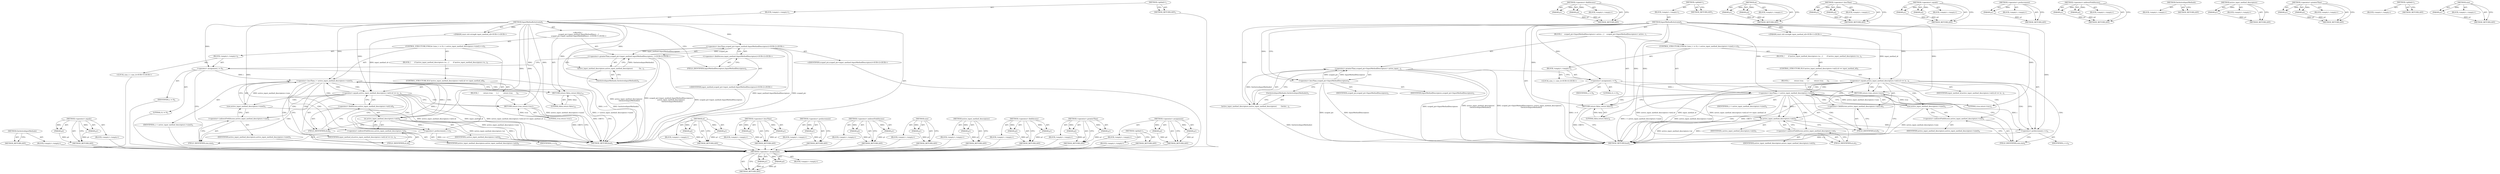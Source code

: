 digraph "&lt;operator&gt;.assignment" {
vulnerable_87 [label=<(METHOD,&lt;operator&gt;.assignment)>];
vulnerable_88 [label=<(PARAM,p1)>];
vulnerable_89 [label=<(PARAM,p2)>];
vulnerable_90 [label=<(BLOCK,&lt;empty&gt;,&lt;empty&gt;)>];
vulnerable_91 [label=<(METHOD_RETURN,ANY)>];
vulnerable_110 [label=<(METHOD,&lt;operator&gt;.fieldAccess)>];
vulnerable_111 [label=<(PARAM,p1)>];
vulnerable_112 [label=<(PARAM,p2)>];
vulnerable_113 [label=<(BLOCK,&lt;empty&gt;,&lt;empty&gt;)>];
vulnerable_114 [label=<(METHOD_RETURN,ANY)>];
vulnerable_6 [label=<(METHOD,&lt;global&gt;)<SUB>1</SUB>>];
vulnerable_7 [label=<(BLOCK,&lt;empty&gt;,&lt;empty&gt;)<SUB>1</SUB>>];
vulnerable_8 [label=<(METHOD,InputMethodIsActivated)<SUB>1</SUB>>];
vulnerable_9 [label="<(PARAM,const std::string&amp; input_method_id)<SUB>1</SUB>>"];
vulnerable_10 [label=<(BLOCK,{
    scoped_ptr&lt;InputMethodDescriptors&gt; active...,{
    scoped_ptr&lt;InputMethodDescriptors&gt; active...)<SUB>1</SUB>>];
vulnerable_11 [label=<(&lt;operator&gt;.greaterThan,scoped_ptr&lt;InputMethodDescriptors&gt; active_input...)<SUB>2</SUB>>];
vulnerable_12 [label=<(&lt;operator&gt;.lessThan,scoped_ptr&lt;InputMethodDescriptors)<SUB>2</SUB>>];
vulnerable_13 [label=<(IDENTIFIER,scoped_ptr,scoped_ptr&lt;InputMethodDescriptors)<SUB>2</SUB>>];
vulnerable_14 [label=<(IDENTIFIER,InputMethodDescriptors,scoped_ptr&lt;InputMethodDescriptors)<SUB>2</SUB>>];
vulnerable_15 [label=<(active_input_method_descriptors,active_input_method_descriptors(
        GetAct...)<SUB>2</SUB>>];
vulnerable_16 [label=<(GetActiveInputMethods,GetActiveInputMethods())<SUB>3</SUB>>];
vulnerable_17 [label=<(CONTROL_STRUCTURE,FOR,for (size_t i = 0;i &lt; active_input_method_descriptors-&gt;size();++i))<SUB>4</SUB>>];
vulnerable_18 [label=<(BLOCK,&lt;empty&gt;,&lt;empty&gt;)<SUB>4</SUB>>];
vulnerable_19 [label="<(LOCAL,size_t i: size_t)<SUB>4</SUB>>"];
vulnerable_20 [label=<(&lt;operator&gt;.assignment,i = 0)<SUB>4</SUB>>];
vulnerable_21 [label=<(IDENTIFIER,i,i = 0)<SUB>4</SUB>>];
vulnerable_22 [label=<(LITERAL,0,i = 0)<SUB>4</SUB>>];
vulnerable_23 [label=<(&lt;operator&gt;.lessThan,i &lt; active_input_method_descriptors-&gt;size())<SUB>4</SUB>>];
vulnerable_24 [label=<(IDENTIFIER,i,i &lt; active_input_method_descriptors-&gt;size())<SUB>4</SUB>>];
vulnerable_25 [label=<(size,active_input_method_descriptors-&gt;size())<SUB>4</SUB>>];
vulnerable_26 [label=<(&lt;operator&gt;.indirectFieldAccess,active_input_method_descriptors-&gt;size)<SUB>4</SUB>>];
vulnerable_27 [label=<(IDENTIFIER,active_input_method_descriptors,active_input_method_descriptors-&gt;size())<SUB>4</SUB>>];
vulnerable_28 [label=<(FIELD_IDENTIFIER,size,size)<SUB>4</SUB>>];
vulnerable_29 [label=<(&lt;operator&gt;.preIncrement,++i)<SUB>4</SUB>>];
vulnerable_30 [label=<(IDENTIFIER,i,++i)<SUB>4</SUB>>];
vulnerable_31 [label=<(BLOCK,{
       if (active_input_method_descriptors-&gt;a...,{
       if (active_input_method_descriptors-&gt;a...)<SUB>4</SUB>>];
vulnerable_32 [label=<(CONTROL_STRUCTURE,IF,if (active_input_method_descriptors-&gt;at(i).id == input_method_id))<SUB>5</SUB>>];
vulnerable_33 [label=<(&lt;operator&gt;.equals,active_input_method_descriptors-&gt;at(i).id == in...)<SUB>5</SUB>>];
vulnerable_34 [label=<(&lt;operator&gt;.fieldAccess,active_input_method_descriptors-&gt;at(i).id)<SUB>5</SUB>>];
vulnerable_35 [label=<(at,active_input_method_descriptors-&gt;at(i))<SUB>5</SUB>>];
vulnerable_36 [label=<(&lt;operator&gt;.indirectFieldAccess,active_input_method_descriptors-&gt;at)<SUB>5</SUB>>];
vulnerable_37 [label=<(IDENTIFIER,active_input_method_descriptors,active_input_method_descriptors-&gt;at(i))<SUB>5</SUB>>];
vulnerable_38 [label=<(FIELD_IDENTIFIER,at,at)<SUB>5</SUB>>];
vulnerable_39 [label=<(IDENTIFIER,i,active_input_method_descriptors-&gt;at(i))<SUB>5</SUB>>];
vulnerable_40 [label=<(FIELD_IDENTIFIER,id,id)<SUB>5</SUB>>];
vulnerable_41 [label=<(IDENTIFIER,input_method_id,active_input_method_descriptors-&gt;at(i).id == in...)<SUB>5</SUB>>];
vulnerable_42 [label=<(BLOCK,{
         return true;
      },{
         return true;
      })<SUB>5</SUB>>];
vulnerable_43 [label=<(RETURN,return true;,return true;)<SUB>6</SUB>>];
vulnerable_44 [label=<(LITERAL,true,return true;)<SUB>6</SUB>>];
vulnerable_45 [label=<(RETURN,return false;,return false;)<SUB>9</SUB>>];
vulnerable_46 [label=<(LITERAL,false,return false;)<SUB>9</SUB>>];
vulnerable_47 [label=<(METHOD_RETURN,bool)<SUB>1</SUB>>];
vulnerable_49 [label=<(METHOD_RETURN,ANY)<SUB>1</SUB>>];
vulnerable_115 [label=<(METHOD,at)>];
vulnerable_116 [label=<(PARAM,p1)>];
vulnerable_117 [label=<(PARAM,p2)>];
vulnerable_118 [label=<(BLOCK,&lt;empty&gt;,&lt;empty&gt;)>];
vulnerable_119 [label=<(METHOD_RETURN,ANY)>];
vulnerable_75 [label=<(METHOD,&lt;operator&gt;.lessThan)>];
vulnerable_76 [label=<(PARAM,p1)>];
vulnerable_77 [label=<(PARAM,p2)>];
vulnerable_78 [label=<(BLOCK,&lt;empty&gt;,&lt;empty&gt;)>];
vulnerable_79 [label=<(METHOD_RETURN,ANY)>];
vulnerable_105 [label=<(METHOD,&lt;operator&gt;.equals)>];
vulnerable_106 [label=<(PARAM,p1)>];
vulnerable_107 [label=<(PARAM,p2)>];
vulnerable_108 [label=<(BLOCK,&lt;empty&gt;,&lt;empty&gt;)>];
vulnerable_109 [label=<(METHOD_RETURN,ANY)>];
vulnerable_101 [label=<(METHOD,&lt;operator&gt;.preIncrement)>];
vulnerable_102 [label=<(PARAM,p1)>];
vulnerable_103 [label=<(BLOCK,&lt;empty&gt;,&lt;empty&gt;)>];
vulnerable_104 [label=<(METHOD_RETURN,ANY)>];
vulnerable_96 [label=<(METHOD,&lt;operator&gt;.indirectFieldAccess)>];
vulnerable_97 [label=<(PARAM,p1)>];
vulnerable_98 [label=<(PARAM,p2)>];
vulnerable_99 [label=<(BLOCK,&lt;empty&gt;,&lt;empty&gt;)>];
vulnerable_100 [label=<(METHOD_RETURN,ANY)>];
vulnerable_84 [label=<(METHOD,GetActiveInputMethods)>];
vulnerable_85 [label=<(BLOCK,&lt;empty&gt;,&lt;empty&gt;)>];
vulnerable_86 [label=<(METHOD_RETURN,ANY)>];
vulnerable_80 [label=<(METHOD,active_input_method_descriptors)>];
vulnerable_81 [label=<(PARAM,p1)>];
vulnerable_82 [label=<(BLOCK,&lt;empty&gt;,&lt;empty&gt;)>];
vulnerable_83 [label=<(METHOD_RETURN,ANY)>];
vulnerable_70 [label=<(METHOD,&lt;operator&gt;.greaterThan)>];
vulnerable_71 [label=<(PARAM,p1)>];
vulnerable_72 [label=<(PARAM,p2)>];
vulnerable_73 [label=<(BLOCK,&lt;empty&gt;,&lt;empty&gt;)>];
vulnerable_74 [label=<(METHOD_RETURN,ANY)>];
vulnerable_64 [label=<(METHOD,&lt;global&gt;)<SUB>1</SUB>>];
vulnerable_65 [label=<(BLOCK,&lt;empty&gt;,&lt;empty&gt;)>];
vulnerable_66 [label=<(METHOD_RETURN,ANY)>];
vulnerable_92 [label=<(METHOD,size)>];
vulnerable_93 [label=<(PARAM,p1)>];
vulnerable_94 [label=<(BLOCK,&lt;empty&gt;,&lt;empty&gt;)>];
vulnerable_95 [label=<(METHOD_RETURN,ANY)>];
fixed_91 [label=<(METHOD,GetActiveInputMethods)>];
fixed_92 [label=<(BLOCK,&lt;empty&gt;,&lt;empty&gt;)>];
fixed_93 [label=<(METHOD_RETURN,ANY)>];
fixed_112 [label=<(METHOD,&lt;operator&gt;.equals)>];
fixed_113 [label=<(PARAM,p1)>];
fixed_114 [label=<(PARAM,p2)>];
fixed_115 [label=<(BLOCK,&lt;empty&gt;,&lt;empty&gt;)>];
fixed_116 [label=<(METHOD_RETURN,ANY)>];
fixed_6 [label=<(METHOD,&lt;global&gt;)<SUB>1</SUB>>];
fixed_7 [label=<(BLOCK,&lt;empty&gt;,&lt;empty&gt;)<SUB>1</SUB>>];
fixed_8 [label=<(METHOD,InputMethodIsActivated)<SUB>1</SUB>>];
fixed_9 [label="<(PARAM,const std::string&amp; input_method_id)<SUB>1</SUB>>"];
fixed_10 [label="<(BLOCK,{
    scoped_ptr&lt;input_method::InputMethodDescr...,{
    scoped_ptr&lt;input_method::InputMethodDescr...)<SUB>1</SUB>>"];
fixed_11 [label="<(&lt;operator&gt;.greaterThan,scoped_ptr&lt;input_method::InputMethodDescriptors...)<SUB>2</SUB>>"];
fixed_12 [label="<(&lt;operator&gt;.lessThan,scoped_ptr&lt;input_method::InputMethodDescriptors)<SUB>2</SUB>>"];
fixed_13 [label="<(IDENTIFIER,scoped_ptr,scoped_ptr&lt;input_method::InputMethodDescriptors)<SUB>2</SUB>>"];
fixed_14 [label="<(&lt;operator&gt;.fieldAccess,input_method::InputMethodDescriptors)<SUB>2</SUB>>"];
fixed_15 [label="<(IDENTIFIER,input_method,scoped_ptr&lt;input_method::InputMethodDescriptors)<SUB>2</SUB>>"];
fixed_16 [label=<(FIELD_IDENTIFIER,InputMethodDescriptors,InputMethodDescriptors)<SUB>2</SUB>>];
fixed_17 [label=<(active_input_method_descriptors,active_input_method_descriptors(
            Ge...)<SUB>3</SUB>>];
fixed_18 [label=<(GetActiveInputMethods,GetActiveInputMethods())<SUB>4</SUB>>];
fixed_19 [label=<(CONTROL_STRUCTURE,FOR,for (size_t i = 0;i &lt; active_input_method_descriptors-&gt;size();++i))<SUB>5</SUB>>];
fixed_20 [label=<(BLOCK,&lt;empty&gt;,&lt;empty&gt;)<SUB>5</SUB>>];
fixed_21 [label="<(LOCAL,size_t i: size_t)<SUB>5</SUB>>"];
fixed_22 [label=<(&lt;operator&gt;.assignment,i = 0)<SUB>5</SUB>>];
fixed_23 [label=<(IDENTIFIER,i,i = 0)<SUB>5</SUB>>];
fixed_24 [label=<(LITERAL,0,i = 0)<SUB>5</SUB>>];
fixed_25 [label=<(&lt;operator&gt;.lessThan,i &lt; active_input_method_descriptors-&gt;size())<SUB>5</SUB>>];
fixed_26 [label=<(IDENTIFIER,i,i &lt; active_input_method_descriptors-&gt;size())<SUB>5</SUB>>];
fixed_27 [label=<(size,active_input_method_descriptors-&gt;size())<SUB>5</SUB>>];
fixed_28 [label=<(&lt;operator&gt;.indirectFieldAccess,active_input_method_descriptors-&gt;size)<SUB>5</SUB>>];
fixed_29 [label=<(IDENTIFIER,active_input_method_descriptors,active_input_method_descriptors-&gt;size())<SUB>5</SUB>>];
fixed_30 [label=<(FIELD_IDENTIFIER,size,size)<SUB>5</SUB>>];
fixed_31 [label=<(&lt;operator&gt;.preIncrement,++i)<SUB>5</SUB>>];
fixed_32 [label=<(IDENTIFIER,i,++i)<SUB>5</SUB>>];
fixed_33 [label=<(BLOCK,{
       if (active_input_method_descriptors-&gt;a...,{
       if (active_input_method_descriptors-&gt;a...)<SUB>5</SUB>>];
fixed_34 [label=<(CONTROL_STRUCTURE,IF,if (active_input_method_descriptors-&gt;at(i).id == input_method_id))<SUB>6</SUB>>];
fixed_35 [label=<(&lt;operator&gt;.equals,active_input_method_descriptors-&gt;at(i).id == in...)<SUB>6</SUB>>];
fixed_36 [label=<(&lt;operator&gt;.fieldAccess,active_input_method_descriptors-&gt;at(i).id)<SUB>6</SUB>>];
fixed_37 [label=<(at,active_input_method_descriptors-&gt;at(i))<SUB>6</SUB>>];
fixed_38 [label=<(&lt;operator&gt;.indirectFieldAccess,active_input_method_descriptors-&gt;at)<SUB>6</SUB>>];
fixed_39 [label=<(IDENTIFIER,active_input_method_descriptors,active_input_method_descriptors-&gt;at(i))<SUB>6</SUB>>];
fixed_40 [label=<(FIELD_IDENTIFIER,at,at)<SUB>6</SUB>>];
fixed_41 [label=<(IDENTIFIER,i,active_input_method_descriptors-&gt;at(i))<SUB>6</SUB>>];
fixed_42 [label=<(FIELD_IDENTIFIER,id,id)<SUB>6</SUB>>];
fixed_43 [label=<(IDENTIFIER,input_method_id,active_input_method_descriptors-&gt;at(i).id == in...)<SUB>6</SUB>>];
fixed_44 [label=<(BLOCK,{
         return true;
      },{
         return true;
      })<SUB>6</SUB>>];
fixed_45 [label=<(RETURN,return true;,return true;)<SUB>7</SUB>>];
fixed_46 [label=<(LITERAL,true,return true;)<SUB>7</SUB>>];
fixed_47 [label=<(RETURN,return false;,return false;)<SUB>10</SUB>>];
fixed_48 [label=<(LITERAL,false,return false;)<SUB>10</SUB>>];
fixed_49 [label=<(METHOD_RETURN,bool)<SUB>1</SUB>>];
fixed_51 [label=<(METHOD_RETURN,ANY)<SUB>1</SUB>>];
fixed_117 [label=<(METHOD,at)>];
fixed_118 [label=<(PARAM,p1)>];
fixed_119 [label=<(PARAM,p2)>];
fixed_120 [label=<(BLOCK,&lt;empty&gt;,&lt;empty&gt;)>];
fixed_121 [label=<(METHOD_RETURN,ANY)>];
fixed_77 [label=<(METHOD,&lt;operator&gt;.lessThan)>];
fixed_78 [label=<(PARAM,p1)>];
fixed_79 [label=<(PARAM,p2)>];
fixed_80 [label=<(BLOCK,&lt;empty&gt;,&lt;empty&gt;)>];
fixed_81 [label=<(METHOD_RETURN,ANY)>];
fixed_108 [label=<(METHOD,&lt;operator&gt;.preIncrement)>];
fixed_109 [label=<(PARAM,p1)>];
fixed_110 [label=<(BLOCK,&lt;empty&gt;,&lt;empty&gt;)>];
fixed_111 [label=<(METHOD_RETURN,ANY)>];
fixed_103 [label=<(METHOD,&lt;operator&gt;.indirectFieldAccess)>];
fixed_104 [label=<(PARAM,p1)>];
fixed_105 [label=<(PARAM,p2)>];
fixed_106 [label=<(BLOCK,&lt;empty&gt;,&lt;empty&gt;)>];
fixed_107 [label=<(METHOD_RETURN,ANY)>];
fixed_99 [label=<(METHOD,size)>];
fixed_100 [label=<(PARAM,p1)>];
fixed_101 [label=<(BLOCK,&lt;empty&gt;,&lt;empty&gt;)>];
fixed_102 [label=<(METHOD_RETURN,ANY)>];
fixed_87 [label=<(METHOD,active_input_method_descriptors)>];
fixed_88 [label=<(PARAM,p1)>];
fixed_89 [label=<(BLOCK,&lt;empty&gt;,&lt;empty&gt;)>];
fixed_90 [label=<(METHOD_RETURN,ANY)>];
fixed_82 [label=<(METHOD,&lt;operator&gt;.fieldAccess)>];
fixed_83 [label=<(PARAM,p1)>];
fixed_84 [label=<(PARAM,p2)>];
fixed_85 [label=<(BLOCK,&lt;empty&gt;,&lt;empty&gt;)>];
fixed_86 [label=<(METHOD_RETURN,ANY)>];
fixed_72 [label=<(METHOD,&lt;operator&gt;.greaterThan)>];
fixed_73 [label=<(PARAM,p1)>];
fixed_74 [label=<(PARAM,p2)>];
fixed_75 [label=<(BLOCK,&lt;empty&gt;,&lt;empty&gt;)>];
fixed_76 [label=<(METHOD_RETURN,ANY)>];
fixed_66 [label=<(METHOD,&lt;global&gt;)<SUB>1</SUB>>];
fixed_67 [label=<(BLOCK,&lt;empty&gt;,&lt;empty&gt;)>];
fixed_68 [label=<(METHOD_RETURN,ANY)>];
fixed_94 [label=<(METHOD,&lt;operator&gt;.assignment)>];
fixed_95 [label=<(PARAM,p1)>];
fixed_96 [label=<(PARAM,p2)>];
fixed_97 [label=<(BLOCK,&lt;empty&gt;,&lt;empty&gt;)>];
fixed_98 [label=<(METHOD_RETURN,ANY)>];
vulnerable_87 -> vulnerable_88  [key=0, label="AST: "];
vulnerable_87 -> vulnerable_88  [key=1, label="DDG: "];
vulnerable_87 -> vulnerable_90  [key=0, label="AST: "];
vulnerable_87 -> vulnerable_89  [key=0, label="AST: "];
vulnerable_87 -> vulnerable_89  [key=1, label="DDG: "];
vulnerable_87 -> vulnerable_91  [key=0, label="AST: "];
vulnerable_87 -> vulnerable_91  [key=1, label="CFG: "];
vulnerable_88 -> vulnerable_91  [key=0, label="DDG: p1"];
vulnerable_89 -> vulnerable_91  [key=0, label="DDG: p2"];
vulnerable_110 -> vulnerable_111  [key=0, label="AST: "];
vulnerable_110 -> vulnerable_111  [key=1, label="DDG: "];
vulnerable_110 -> vulnerable_113  [key=0, label="AST: "];
vulnerable_110 -> vulnerable_112  [key=0, label="AST: "];
vulnerable_110 -> vulnerable_112  [key=1, label="DDG: "];
vulnerable_110 -> vulnerable_114  [key=0, label="AST: "];
vulnerable_110 -> vulnerable_114  [key=1, label="CFG: "];
vulnerable_111 -> vulnerable_114  [key=0, label="DDG: p1"];
vulnerable_112 -> vulnerable_114  [key=0, label="DDG: p2"];
vulnerable_6 -> vulnerable_7  [key=0, label="AST: "];
vulnerable_6 -> vulnerable_49  [key=0, label="AST: "];
vulnerable_6 -> vulnerable_49  [key=1, label="CFG: "];
vulnerable_7 -> vulnerable_8  [key=0, label="AST: "];
vulnerable_8 -> vulnerable_9  [key=0, label="AST: "];
vulnerable_8 -> vulnerable_9  [key=1, label="DDG: "];
vulnerable_8 -> vulnerable_10  [key=0, label="AST: "];
vulnerable_8 -> vulnerable_47  [key=0, label="AST: "];
vulnerable_8 -> vulnerable_12  [key=0, label="CFG: "];
vulnerable_8 -> vulnerable_12  [key=1, label="DDG: "];
vulnerable_8 -> vulnerable_45  [key=0, label="DDG: "];
vulnerable_8 -> vulnerable_46  [key=0, label="DDG: "];
vulnerable_8 -> vulnerable_15  [key=0, label="DDG: "];
vulnerable_8 -> vulnerable_20  [key=0, label="DDG: "];
vulnerable_8 -> vulnerable_23  [key=0, label="DDG: "];
vulnerable_8 -> vulnerable_29  [key=0, label="DDG: "];
vulnerable_8 -> vulnerable_33  [key=0, label="DDG: "];
vulnerable_8 -> vulnerable_43  [key=0, label="DDG: "];
vulnerable_8 -> vulnerable_44  [key=0, label="DDG: "];
vulnerable_8 -> vulnerable_35  [key=0, label="DDG: "];
vulnerable_9 -> vulnerable_33  [key=0, label="DDG: input_method_id"];
vulnerable_10 -> vulnerable_11  [key=0, label="AST: "];
vulnerable_10 -> vulnerable_17  [key=0, label="AST: "];
vulnerable_10 -> vulnerable_45  [key=0, label="AST: "];
vulnerable_11 -> vulnerable_12  [key=0, label="AST: "];
vulnerable_11 -> vulnerable_15  [key=0, label="AST: "];
vulnerable_11 -> vulnerable_20  [key=0, label="CFG: "];
vulnerable_11 -> vulnerable_47  [key=0, label="DDG: scoped_ptr&lt;InputMethodDescriptors"];
vulnerable_11 -> vulnerable_47  [key=1, label="DDG: active_input_method_descriptors(
        GetActiveInputMethods())"];
vulnerable_11 -> vulnerable_47  [key=2, label="DDG: scoped_ptr&lt;InputMethodDescriptors&gt; active_input_method_descriptors(
        GetActiveInputMethods())"];
vulnerable_12 -> vulnerable_13  [key=0, label="AST: "];
vulnerable_12 -> vulnerable_14  [key=0, label="AST: "];
vulnerable_12 -> vulnerable_16  [key=0, label="CFG: "];
vulnerable_12 -> vulnerable_47  [key=0, label="DDG: InputMethodDescriptors"];
vulnerable_12 -> vulnerable_47  [key=1, label="DDG: scoped_ptr"];
vulnerable_12 -> vulnerable_11  [key=0, label="DDG: scoped_ptr"];
vulnerable_12 -> vulnerable_11  [key=1, label="DDG: InputMethodDescriptors"];
vulnerable_15 -> vulnerable_16  [key=0, label="AST: "];
vulnerable_15 -> vulnerable_11  [key=0, label="CFG: "];
vulnerable_15 -> vulnerable_11  [key=1, label="DDG: GetActiveInputMethods()"];
vulnerable_15 -> vulnerable_47  [key=0, label="DDG: GetActiveInputMethods()"];
vulnerable_16 -> vulnerable_15  [key=0, label="CFG: "];
vulnerable_17 -> vulnerable_18  [key=0, label="AST: "];
vulnerable_17 -> vulnerable_23  [key=0, label="AST: "];
vulnerable_17 -> vulnerable_29  [key=0, label="AST: "];
vulnerable_17 -> vulnerable_31  [key=0, label="AST: "];
vulnerable_18 -> vulnerable_19  [key=0, label="AST: "];
vulnerable_18 -> vulnerable_20  [key=0, label="AST: "];
vulnerable_20 -> vulnerable_21  [key=0, label="AST: "];
vulnerable_20 -> vulnerable_22  [key=0, label="AST: "];
vulnerable_20 -> vulnerable_28  [key=0, label="CFG: "];
vulnerable_20 -> vulnerable_47  [key=0, label="DDG: i = 0"];
vulnerable_20 -> vulnerable_23  [key=0, label="DDG: i"];
vulnerable_23 -> vulnerable_24  [key=0, label="AST: "];
vulnerable_23 -> vulnerable_25  [key=0, label="AST: "];
vulnerable_23 -> vulnerable_38  [key=0, label="CFG: "];
vulnerable_23 -> vulnerable_38  [key=1, label="CDG: "];
vulnerable_23 -> vulnerable_45  [key=0, label="CFG: "];
vulnerable_23 -> vulnerable_45  [key=1, label="CDG: "];
vulnerable_23 -> vulnerable_47  [key=0, label="DDG: active_input_method_descriptors-&gt;size()"];
vulnerable_23 -> vulnerable_47  [key=1, label="DDG: i &lt; active_input_method_descriptors-&gt;size()"];
vulnerable_23 -> vulnerable_35  [key=0, label="DDG: i"];
vulnerable_23 -> vulnerable_35  [key=1, label="CDG: "];
vulnerable_23 -> vulnerable_40  [key=0, label="CDG: "];
vulnerable_23 -> vulnerable_34  [key=0, label="CDG: "];
vulnerable_23 -> vulnerable_33  [key=0, label="CDG: "];
vulnerable_23 -> vulnerable_36  [key=0, label="CDG: "];
vulnerable_25 -> vulnerable_26  [key=0, label="AST: "];
vulnerable_25 -> vulnerable_23  [key=0, label="CFG: "];
vulnerable_25 -> vulnerable_23  [key=1, label="DDG: active_input_method_descriptors-&gt;size"];
vulnerable_25 -> vulnerable_47  [key=0, label="DDG: active_input_method_descriptors-&gt;size"];
vulnerable_26 -> vulnerable_27  [key=0, label="AST: "];
vulnerable_26 -> vulnerable_28  [key=0, label="AST: "];
vulnerable_26 -> vulnerable_25  [key=0, label="CFG: "];
vulnerable_28 -> vulnerable_26  [key=0, label="CFG: "];
vulnerable_29 -> vulnerable_30  [key=0, label="AST: "];
vulnerable_29 -> vulnerable_28  [key=0, label="CFG: "];
vulnerable_29 -> vulnerable_47  [key=0, label="DDG: ++i"];
vulnerable_29 -> vulnerable_23  [key=0, label="DDG: i"];
vulnerable_31 -> vulnerable_32  [key=0, label="AST: "];
vulnerable_32 -> vulnerable_33  [key=0, label="AST: "];
vulnerable_32 -> vulnerable_42  [key=0, label="AST: "];
vulnerable_33 -> vulnerable_34  [key=0, label="AST: "];
vulnerable_33 -> vulnerable_41  [key=0, label="AST: "];
vulnerable_33 -> vulnerable_43  [key=0, label="CFG: "];
vulnerable_33 -> vulnerable_43  [key=1, label="CDG: "];
vulnerable_33 -> vulnerable_29  [key=0, label="CFG: "];
vulnerable_33 -> vulnerable_29  [key=1, label="CDG: "];
vulnerable_33 -> vulnerable_47  [key=0, label="DDG: active_input_method_descriptors-&gt;at(i).id"];
vulnerable_33 -> vulnerable_47  [key=1, label="DDG: input_method_id"];
vulnerable_33 -> vulnerable_47  [key=2, label="DDG: active_input_method_descriptors-&gt;at(i).id == input_method_id"];
vulnerable_33 -> vulnerable_26  [key=0, label="CDG: "];
vulnerable_33 -> vulnerable_23  [key=0, label="CDG: "];
vulnerable_33 -> vulnerable_28  [key=0, label="CDG: "];
vulnerable_33 -> vulnerable_25  [key=0, label="CDG: "];
vulnerable_34 -> vulnerable_35  [key=0, label="AST: "];
vulnerable_34 -> vulnerable_40  [key=0, label="AST: "];
vulnerable_34 -> vulnerable_33  [key=0, label="CFG: "];
vulnerable_35 -> vulnerable_36  [key=0, label="AST: "];
vulnerable_35 -> vulnerable_39  [key=0, label="AST: "];
vulnerable_35 -> vulnerable_40  [key=0, label="CFG: "];
vulnerable_35 -> vulnerable_47  [key=0, label="DDG: active_input_method_descriptors-&gt;at"];
vulnerable_35 -> vulnerable_47  [key=1, label="DDG: i"];
vulnerable_35 -> vulnerable_29  [key=0, label="DDG: i"];
vulnerable_36 -> vulnerable_37  [key=0, label="AST: "];
vulnerable_36 -> vulnerable_38  [key=0, label="AST: "];
vulnerable_36 -> vulnerable_35  [key=0, label="CFG: "];
vulnerable_38 -> vulnerable_36  [key=0, label="CFG: "];
vulnerable_40 -> vulnerable_34  [key=0, label="CFG: "];
vulnerable_42 -> vulnerable_43  [key=0, label="AST: "];
vulnerable_43 -> vulnerable_44  [key=0, label="AST: "];
vulnerable_43 -> vulnerable_47  [key=0, label="CFG: "];
vulnerable_43 -> vulnerable_47  [key=1, label="DDG: &lt;RET&gt;"];
vulnerable_44 -> vulnerable_43  [key=0, label="DDG: true"];
vulnerable_45 -> vulnerable_46  [key=0, label="AST: "];
vulnerable_45 -> vulnerable_47  [key=0, label="CFG: "];
vulnerable_45 -> vulnerable_47  [key=1, label="DDG: &lt;RET&gt;"];
vulnerable_46 -> vulnerable_45  [key=0, label="DDG: false"];
vulnerable_115 -> vulnerable_116  [key=0, label="AST: "];
vulnerable_115 -> vulnerable_116  [key=1, label="DDG: "];
vulnerable_115 -> vulnerable_118  [key=0, label="AST: "];
vulnerable_115 -> vulnerable_117  [key=0, label="AST: "];
vulnerable_115 -> vulnerable_117  [key=1, label="DDG: "];
vulnerable_115 -> vulnerable_119  [key=0, label="AST: "];
vulnerable_115 -> vulnerable_119  [key=1, label="CFG: "];
vulnerable_116 -> vulnerable_119  [key=0, label="DDG: p1"];
vulnerable_117 -> vulnerable_119  [key=0, label="DDG: p2"];
vulnerable_75 -> vulnerable_76  [key=0, label="AST: "];
vulnerable_75 -> vulnerable_76  [key=1, label="DDG: "];
vulnerable_75 -> vulnerable_78  [key=0, label="AST: "];
vulnerable_75 -> vulnerable_77  [key=0, label="AST: "];
vulnerable_75 -> vulnerable_77  [key=1, label="DDG: "];
vulnerable_75 -> vulnerable_79  [key=0, label="AST: "];
vulnerable_75 -> vulnerable_79  [key=1, label="CFG: "];
vulnerable_76 -> vulnerable_79  [key=0, label="DDG: p1"];
vulnerable_77 -> vulnerable_79  [key=0, label="DDG: p2"];
vulnerable_105 -> vulnerable_106  [key=0, label="AST: "];
vulnerable_105 -> vulnerable_106  [key=1, label="DDG: "];
vulnerable_105 -> vulnerable_108  [key=0, label="AST: "];
vulnerable_105 -> vulnerable_107  [key=0, label="AST: "];
vulnerable_105 -> vulnerable_107  [key=1, label="DDG: "];
vulnerable_105 -> vulnerable_109  [key=0, label="AST: "];
vulnerable_105 -> vulnerable_109  [key=1, label="CFG: "];
vulnerable_106 -> vulnerable_109  [key=0, label="DDG: p1"];
vulnerable_107 -> vulnerable_109  [key=0, label="DDG: p2"];
vulnerable_101 -> vulnerable_102  [key=0, label="AST: "];
vulnerable_101 -> vulnerable_102  [key=1, label="DDG: "];
vulnerable_101 -> vulnerable_103  [key=0, label="AST: "];
vulnerable_101 -> vulnerable_104  [key=0, label="AST: "];
vulnerable_101 -> vulnerable_104  [key=1, label="CFG: "];
vulnerable_102 -> vulnerable_104  [key=0, label="DDG: p1"];
vulnerable_96 -> vulnerable_97  [key=0, label="AST: "];
vulnerable_96 -> vulnerable_97  [key=1, label="DDG: "];
vulnerable_96 -> vulnerable_99  [key=0, label="AST: "];
vulnerable_96 -> vulnerable_98  [key=0, label="AST: "];
vulnerable_96 -> vulnerable_98  [key=1, label="DDG: "];
vulnerable_96 -> vulnerable_100  [key=0, label="AST: "];
vulnerable_96 -> vulnerable_100  [key=1, label="CFG: "];
vulnerable_97 -> vulnerable_100  [key=0, label="DDG: p1"];
vulnerable_98 -> vulnerable_100  [key=0, label="DDG: p2"];
vulnerable_84 -> vulnerable_85  [key=0, label="AST: "];
vulnerable_84 -> vulnerable_86  [key=0, label="AST: "];
vulnerable_84 -> vulnerable_86  [key=1, label="CFG: "];
vulnerable_80 -> vulnerable_81  [key=0, label="AST: "];
vulnerable_80 -> vulnerable_81  [key=1, label="DDG: "];
vulnerable_80 -> vulnerable_82  [key=0, label="AST: "];
vulnerable_80 -> vulnerable_83  [key=0, label="AST: "];
vulnerable_80 -> vulnerable_83  [key=1, label="CFG: "];
vulnerable_81 -> vulnerable_83  [key=0, label="DDG: p1"];
vulnerable_70 -> vulnerable_71  [key=0, label="AST: "];
vulnerable_70 -> vulnerable_71  [key=1, label="DDG: "];
vulnerable_70 -> vulnerable_73  [key=0, label="AST: "];
vulnerable_70 -> vulnerable_72  [key=0, label="AST: "];
vulnerable_70 -> vulnerable_72  [key=1, label="DDG: "];
vulnerable_70 -> vulnerable_74  [key=0, label="AST: "];
vulnerable_70 -> vulnerable_74  [key=1, label="CFG: "];
vulnerable_71 -> vulnerable_74  [key=0, label="DDG: p1"];
vulnerable_72 -> vulnerable_74  [key=0, label="DDG: p2"];
vulnerable_64 -> vulnerable_65  [key=0, label="AST: "];
vulnerable_64 -> vulnerable_66  [key=0, label="AST: "];
vulnerable_64 -> vulnerable_66  [key=1, label="CFG: "];
vulnerable_92 -> vulnerable_93  [key=0, label="AST: "];
vulnerable_92 -> vulnerable_93  [key=1, label="DDG: "];
vulnerable_92 -> vulnerable_94  [key=0, label="AST: "];
vulnerable_92 -> vulnerable_95  [key=0, label="AST: "];
vulnerable_92 -> vulnerable_95  [key=1, label="CFG: "];
vulnerable_93 -> vulnerable_95  [key=0, label="DDG: p1"];
fixed_91 -> fixed_92  [key=0, label="AST: "];
fixed_91 -> fixed_93  [key=0, label="AST: "];
fixed_91 -> fixed_93  [key=1, label="CFG: "];
fixed_92 -> vulnerable_87  [key=0];
fixed_93 -> vulnerable_87  [key=0];
fixed_112 -> fixed_113  [key=0, label="AST: "];
fixed_112 -> fixed_113  [key=1, label="DDG: "];
fixed_112 -> fixed_115  [key=0, label="AST: "];
fixed_112 -> fixed_114  [key=0, label="AST: "];
fixed_112 -> fixed_114  [key=1, label="DDG: "];
fixed_112 -> fixed_116  [key=0, label="AST: "];
fixed_112 -> fixed_116  [key=1, label="CFG: "];
fixed_113 -> fixed_116  [key=0, label="DDG: p1"];
fixed_114 -> fixed_116  [key=0, label="DDG: p2"];
fixed_115 -> vulnerable_87  [key=0];
fixed_116 -> vulnerable_87  [key=0];
fixed_6 -> fixed_7  [key=0, label="AST: "];
fixed_6 -> fixed_51  [key=0, label="AST: "];
fixed_6 -> fixed_51  [key=1, label="CFG: "];
fixed_7 -> fixed_8  [key=0, label="AST: "];
fixed_8 -> fixed_9  [key=0, label="AST: "];
fixed_8 -> fixed_9  [key=1, label="DDG: "];
fixed_8 -> fixed_10  [key=0, label="AST: "];
fixed_8 -> fixed_49  [key=0, label="AST: "];
fixed_8 -> fixed_16  [key=0, label="CFG: "];
fixed_8 -> fixed_47  [key=0, label="DDG: "];
fixed_8 -> fixed_48  [key=0, label="DDG: "];
fixed_8 -> fixed_12  [key=0, label="DDG: "];
fixed_8 -> fixed_17  [key=0, label="DDG: "];
fixed_8 -> fixed_22  [key=0, label="DDG: "];
fixed_8 -> fixed_25  [key=0, label="DDG: "];
fixed_8 -> fixed_31  [key=0, label="DDG: "];
fixed_8 -> fixed_35  [key=0, label="DDG: "];
fixed_8 -> fixed_45  [key=0, label="DDG: "];
fixed_8 -> fixed_46  [key=0, label="DDG: "];
fixed_8 -> fixed_37  [key=0, label="DDG: "];
fixed_9 -> fixed_35  [key=0, label="DDG: input_method_id"];
fixed_10 -> fixed_11  [key=0, label="AST: "];
fixed_10 -> fixed_19  [key=0, label="AST: "];
fixed_10 -> fixed_47  [key=0, label="AST: "];
fixed_11 -> fixed_12  [key=0, label="AST: "];
fixed_11 -> fixed_17  [key=0, label="AST: "];
fixed_11 -> fixed_22  [key=0, label="CFG: "];
fixed_11 -> fixed_49  [key=0, label="DDG: scoped_ptr&lt;input_method::InputMethodDescriptors"];
fixed_11 -> fixed_49  [key=1, label="DDG: active_input_method_descriptors(
            GetActiveInputMethods())"];
fixed_11 -> fixed_49  [key=2, label="DDG: scoped_ptr&lt;input_method::InputMethodDescriptors&gt;
        active_input_method_descriptors(
            GetActiveInputMethods())"];
fixed_12 -> fixed_13  [key=0, label="AST: "];
fixed_12 -> fixed_14  [key=0, label="AST: "];
fixed_12 -> fixed_18  [key=0, label="CFG: "];
fixed_12 -> fixed_49  [key=0, label="DDG: input_method::InputMethodDescriptors"];
fixed_12 -> fixed_49  [key=1, label="DDG: scoped_ptr"];
fixed_12 -> fixed_11  [key=0, label="DDG: scoped_ptr"];
fixed_12 -> fixed_11  [key=1, label="DDG: input_method::InputMethodDescriptors"];
fixed_13 -> vulnerable_87  [key=0];
fixed_14 -> fixed_15  [key=0, label="AST: "];
fixed_14 -> fixed_16  [key=0, label="AST: "];
fixed_14 -> fixed_12  [key=0, label="CFG: "];
fixed_15 -> vulnerable_87  [key=0];
fixed_16 -> fixed_14  [key=0, label="CFG: "];
fixed_17 -> fixed_18  [key=0, label="AST: "];
fixed_17 -> fixed_11  [key=0, label="CFG: "];
fixed_17 -> fixed_11  [key=1, label="DDG: GetActiveInputMethods()"];
fixed_17 -> fixed_49  [key=0, label="DDG: GetActiveInputMethods()"];
fixed_18 -> fixed_17  [key=0, label="CFG: "];
fixed_19 -> fixed_20  [key=0, label="AST: "];
fixed_19 -> fixed_25  [key=0, label="AST: "];
fixed_19 -> fixed_31  [key=0, label="AST: "];
fixed_19 -> fixed_33  [key=0, label="AST: "];
fixed_20 -> fixed_21  [key=0, label="AST: "];
fixed_20 -> fixed_22  [key=0, label="AST: "];
fixed_21 -> vulnerable_87  [key=0];
fixed_22 -> fixed_23  [key=0, label="AST: "];
fixed_22 -> fixed_24  [key=0, label="AST: "];
fixed_22 -> fixed_30  [key=0, label="CFG: "];
fixed_22 -> fixed_49  [key=0, label="DDG: i = 0"];
fixed_22 -> fixed_25  [key=0, label="DDG: i"];
fixed_23 -> vulnerable_87  [key=0];
fixed_24 -> vulnerable_87  [key=0];
fixed_25 -> fixed_26  [key=0, label="AST: "];
fixed_25 -> fixed_27  [key=0, label="AST: "];
fixed_25 -> fixed_40  [key=0, label="CFG: "];
fixed_25 -> fixed_40  [key=1, label="CDG: "];
fixed_25 -> fixed_47  [key=0, label="CFG: "];
fixed_25 -> fixed_47  [key=1, label="CDG: "];
fixed_25 -> fixed_49  [key=0, label="DDG: active_input_method_descriptors-&gt;size()"];
fixed_25 -> fixed_49  [key=1, label="DDG: i &lt; active_input_method_descriptors-&gt;size()"];
fixed_25 -> fixed_37  [key=0, label="DDG: i"];
fixed_25 -> fixed_37  [key=1, label="CDG: "];
fixed_25 -> fixed_42  [key=0, label="CDG: "];
fixed_25 -> fixed_36  [key=0, label="CDG: "];
fixed_25 -> fixed_35  [key=0, label="CDG: "];
fixed_25 -> fixed_38  [key=0, label="CDG: "];
fixed_26 -> vulnerable_87  [key=0];
fixed_27 -> fixed_28  [key=0, label="AST: "];
fixed_27 -> fixed_25  [key=0, label="CFG: "];
fixed_27 -> fixed_25  [key=1, label="DDG: active_input_method_descriptors-&gt;size"];
fixed_27 -> fixed_49  [key=0, label="DDG: active_input_method_descriptors-&gt;size"];
fixed_28 -> fixed_29  [key=0, label="AST: "];
fixed_28 -> fixed_30  [key=0, label="AST: "];
fixed_28 -> fixed_27  [key=0, label="CFG: "];
fixed_29 -> vulnerable_87  [key=0];
fixed_30 -> fixed_28  [key=0, label="CFG: "];
fixed_31 -> fixed_32  [key=0, label="AST: "];
fixed_31 -> fixed_30  [key=0, label="CFG: "];
fixed_31 -> fixed_49  [key=0, label="DDG: ++i"];
fixed_31 -> fixed_25  [key=0, label="DDG: i"];
fixed_32 -> vulnerable_87  [key=0];
fixed_33 -> fixed_34  [key=0, label="AST: "];
fixed_34 -> fixed_35  [key=0, label="AST: "];
fixed_34 -> fixed_44  [key=0, label="AST: "];
fixed_35 -> fixed_36  [key=0, label="AST: "];
fixed_35 -> fixed_43  [key=0, label="AST: "];
fixed_35 -> fixed_45  [key=0, label="CFG: "];
fixed_35 -> fixed_45  [key=1, label="CDG: "];
fixed_35 -> fixed_31  [key=0, label="CFG: "];
fixed_35 -> fixed_31  [key=1, label="CDG: "];
fixed_35 -> fixed_49  [key=0, label="DDG: active_input_method_descriptors-&gt;at(i).id"];
fixed_35 -> fixed_49  [key=1, label="DDG: input_method_id"];
fixed_35 -> fixed_49  [key=2, label="DDG: active_input_method_descriptors-&gt;at(i).id == input_method_id"];
fixed_35 -> fixed_30  [key=0, label="CDG: "];
fixed_35 -> fixed_28  [key=0, label="CDG: "];
fixed_35 -> fixed_25  [key=0, label="CDG: "];
fixed_35 -> fixed_27  [key=0, label="CDG: "];
fixed_36 -> fixed_37  [key=0, label="AST: "];
fixed_36 -> fixed_42  [key=0, label="AST: "];
fixed_36 -> fixed_35  [key=0, label="CFG: "];
fixed_37 -> fixed_38  [key=0, label="AST: "];
fixed_37 -> fixed_41  [key=0, label="AST: "];
fixed_37 -> fixed_42  [key=0, label="CFG: "];
fixed_37 -> fixed_49  [key=0, label="DDG: active_input_method_descriptors-&gt;at"];
fixed_37 -> fixed_49  [key=1, label="DDG: i"];
fixed_37 -> fixed_31  [key=0, label="DDG: i"];
fixed_38 -> fixed_39  [key=0, label="AST: "];
fixed_38 -> fixed_40  [key=0, label="AST: "];
fixed_38 -> fixed_37  [key=0, label="CFG: "];
fixed_39 -> vulnerable_87  [key=0];
fixed_40 -> fixed_38  [key=0, label="CFG: "];
fixed_41 -> vulnerable_87  [key=0];
fixed_42 -> fixed_36  [key=0, label="CFG: "];
fixed_43 -> vulnerable_87  [key=0];
fixed_44 -> fixed_45  [key=0, label="AST: "];
fixed_45 -> fixed_46  [key=0, label="AST: "];
fixed_45 -> fixed_49  [key=0, label="CFG: "];
fixed_45 -> fixed_49  [key=1, label="DDG: &lt;RET&gt;"];
fixed_46 -> fixed_45  [key=0, label="DDG: true"];
fixed_47 -> fixed_48  [key=0, label="AST: "];
fixed_47 -> fixed_49  [key=0, label="CFG: "];
fixed_47 -> fixed_49  [key=1, label="DDG: &lt;RET&gt;"];
fixed_48 -> fixed_47  [key=0, label="DDG: false"];
fixed_49 -> vulnerable_87  [key=0];
fixed_51 -> vulnerable_87  [key=0];
fixed_117 -> fixed_118  [key=0, label="AST: "];
fixed_117 -> fixed_118  [key=1, label="DDG: "];
fixed_117 -> fixed_120  [key=0, label="AST: "];
fixed_117 -> fixed_119  [key=0, label="AST: "];
fixed_117 -> fixed_119  [key=1, label="DDG: "];
fixed_117 -> fixed_121  [key=0, label="AST: "];
fixed_117 -> fixed_121  [key=1, label="CFG: "];
fixed_118 -> fixed_121  [key=0, label="DDG: p1"];
fixed_119 -> fixed_121  [key=0, label="DDG: p2"];
fixed_120 -> vulnerable_87  [key=0];
fixed_121 -> vulnerable_87  [key=0];
fixed_77 -> fixed_78  [key=0, label="AST: "];
fixed_77 -> fixed_78  [key=1, label="DDG: "];
fixed_77 -> fixed_80  [key=0, label="AST: "];
fixed_77 -> fixed_79  [key=0, label="AST: "];
fixed_77 -> fixed_79  [key=1, label="DDG: "];
fixed_77 -> fixed_81  [key=0, label="AST: "];
fixed_77 -> fixed_81  [key=1, label="CFG: "];
fixed_78 -> fixed_81  [key=0, label="DDG: p1"];
fixed_79 -> fixed_81  [key=0, label="DDG: p2"];
fixed_80 -> vulnerable_87  [key=0];
fixed_81 -> vulnerable_87  [key=0];
fixed_108 -> fixed_109  [key=0, label="AST: "];
fixed_108 -> fixed_109  [key=1, label="DDG: "];
fixed_108 -> fixed_110  [key=0, label="AST: "];
fixed_108 -> fixed_111  [key=0, label="AST: "];
fixed_108 -> fixed_111  [key=1, label="CFG: "];
fixed_109 -> fixed_111  [key=0, label="DDG: p1"];
fixed_110 -> vulnerable_87  [key=0];
fixed_111 -> vulnerable_87  [key=0];
fixed_103 -> fixed_104  [key=0, label="AST: "];
fixed_103 -> fixed_104  [key=1, label="DDG: "];
fixed_103 -> fixed_106  [key=0, label="AST: "];
fixed_103 -> fixed_105  [key=0, label="AST: "];
fixed_103 -> fixed_105  [key=1, label="DDG: "];
fixed_103 -> fixed_107  [key=0, label="AST: "];
fixed_103 -> fixed_107  [key=1, label="CFG: "];
fixed_104 -> fixed_107  [key=0, label="DDG: p1"];
fixed_105 -> fixed_107  [key=0, label="DDG: p2"];
fixed_106 -> vulnerable_87  [key=0];
fixed_107 -> vulnerable_87  [key=0];
fixed_99 -> fixed_100  [key=0, label="AST: "];
fixed_99 -> fixed_100  [key=1, label="DDG: "];
fixed_99 -> fixed_101  [key=0, label="AST: "];
fixed_99 -> fixed_102  [key=0, label="AST: "];
fixed_99 -> fixed_102  [key=1, label="CFG: "];
fixed_100 -> fixed_102  [key=0, label="DDG: p1"];
fixed_101 -> vulnerable_87  [key=0];
fixed_102 -> vulnerable_87  [key=0];
fixed_87 -> fixed_88  [key=0, label="AST: "];
fixed_87 -> fixed_88  [key=1, label="DDG: "];
fixed_87 -> fixed_89  [key=0, label="AST: "];
fixed_87 -> fixed_90  [key=0, label="AST: "];
fixed_87 -> fixed_90  [key=1, label="CFG: "];
fixed_88 -> fixed_90  [key=0, label="DDG: p1"];
fixed_89 -> vulnerable_87  [key=0];
fixed_90 -> vulnerable_87  [key=0];
fixed_82 -> fixed_83  [key=0, label="AST: "];
fixed_82 -> fixed_83  [key=1, label="DDG: "];
fixed_82 -> fixed_85  [key=0, label="AST: "];
fixed_82 -> fixed_84  [key=0, label="AST: "];
fixed_82 -> fixed_84  [key=1, label="DDG: "];
fixed_82 -> fixed_86  [key=0, label="AST: "];
fixed_82 -> fixed_86  [key=1, label="CFG: "];
fixed_83 -> fixed_86  [key=0, label="DDG: p1"];
fixed_84 -> fixed_86  [key=0, label="DDG: p2"];
fixed_85 -> vulnerable_87  [key=0];
fixed_86 -> vulnerable_87  [key=0];
fixed_72 -> fixed_73  [key=0, label="AST: "];
fixed_72 -> fixed_73  [key=1, label="DDG: "];
fixed_72 -> fixed_75  [key=0, label="AST: "];
fixed_72 -> fixed_74  [key=0, label="AST: "];
fixed_72 -> fixed_74  [key=1, label="DDG: "];
fixed_72 -> fixed_76  [key=0, label="AST: "];
fixed_72 -> fixed_76  [key=1, label="CFG: "];
fixed_73 -> fixed_76  [key=0, label="DDG: p1"];
fixed_74 -> fixed_76  [key=0, label="DDG: p2"];
fixed_75 -> vulnerable_87  [key=0];
fixed_76 -> vulnerable_87  [key=0];
fixed_66 -> fixed_67  [key=0, label="AST: "];
fixed_66 -> fixed_68  [key=0, label="AST: "];
fixed_66 -> fixed_68  [key=1, label="CFG: "];
fixed_67 -> vulnerable_87  [key=0];
fixed_68 -> vulnerable_87  [key=0];
fixed_94 -> fixed_95  [key=0, label="AST: "];
fixed_94 -> fixed_95  [key=1, label="DDG: "];
fixed_94 -> fixed_97  [key=0, label="AST: "];
fixed_94 -> fixed_96  [key=0, label="AST: "];
fixed_94 -> fixed_96  [key=1, label="DDG: "];
fixed_94 -> fixed_98  [key=0, label="AST: "];
fixed_94 -> fixed_98  [key=1, label="CFG: "];
fixed_95 -> fixed_98  [key=0, label="DDG: p1"];
fixed_96 -> fixed_98  [key=0, label="DDG: p2"];
fixed_97 -> vulnerable_87  [key=0];
fixed_98 -> vulnerable_87  [key=0];
}
